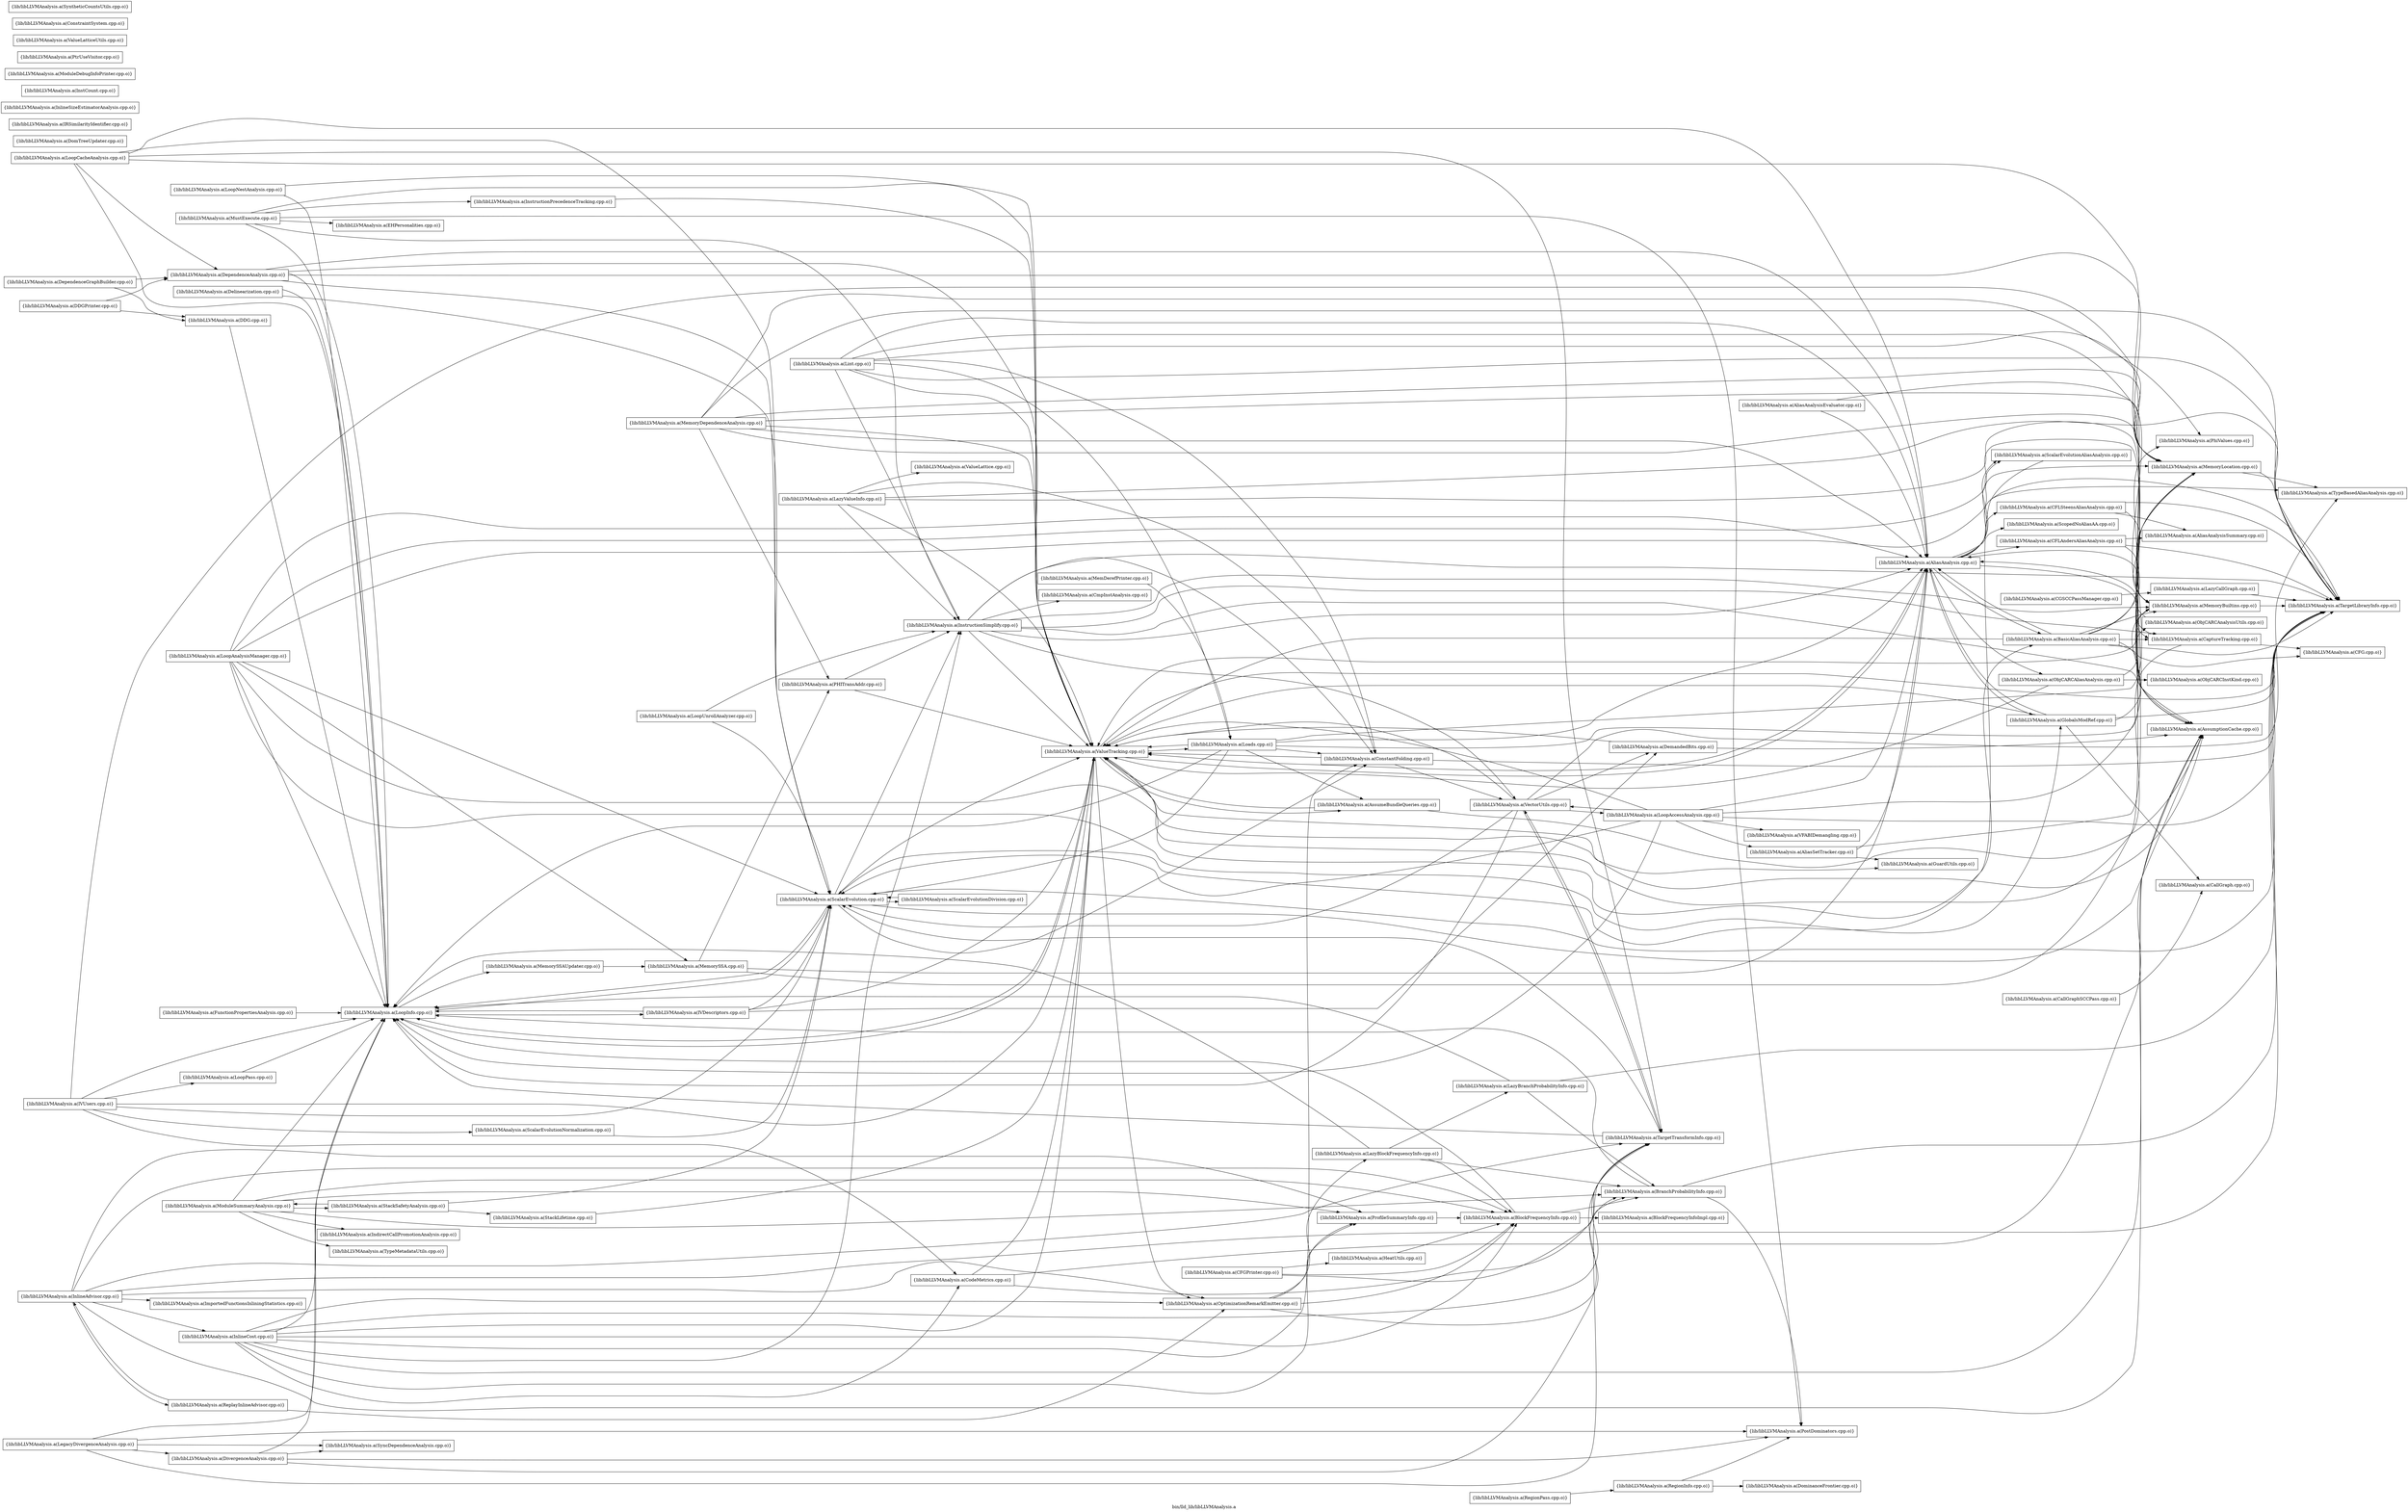 digraph "bin/lld_lib/libLLVMAnalysis.a" {
	label="bin/lld_lib/libLLVMAnalysis.a";
	rankdir=LR;

	Node0x55b49036cf88 [shape=record,shape=box,group=0,label="{lib/libLLVMAnalysis.a(EHPersonalities.cpp.o)}"];
	Node0x55b49036eec8 [shape=record,shape=box,group=0,label="{lib/libLLVMAnalysis.a(VectorUtils.cpp.o)}"];
	Node0x55b49036eec8 -> Node0x55b49036c8f8;
	Node0x55b49036eec8 -> Node0x55b490356be8;
	Node0x55b49036eec8 -> Node0x55b490358e98;
	Node0x55b49036eec8 -> Node0x55b490369608;
	Node0x55b49036eec8 -> Node0x55b490362858;
	Node0x55b49036eec8 -> Node0x55b490363578;
	Node0x55b49036eec8 -> Node0x55b490377848;
	Node0x55b490362858 [shape=record,shape=box,group=0,label="{lib/libLLVMAnalysis.a(TargetTransformInfo.cpp.o)}"];
	Node0x55b490362858 -> Node0x55b490358e98;
	Node0x55b490362858 -> Node0x55b490369608;
	Node0x55b490362858 -> Node0x55b49036eec8;
	Node0x55b490377848 [shape=record,shape=box,group=0,label="{lib/libLLVMAnalysis.a(ValueTracking.cpp.o)}"];
	Node0x55b490377848 -> Node0x55b490366a48;
	Node0x55b490377848 -> Node0x55b490368488;
	Node0x55b490377848 -> Node0x55b490368848;
	Node0x55b490377848 -> Node0x55b490369298;
	Node0x55b490377848 -> Node0x55b490356af8;
	Node0x55b490377848 -> Node0x55b490358e98;
	Node0x55b490377848 -> Node0x55b49035b7d8;
	Node0x55b490377848 -> Node0x55b490361e58;
	Node0x55b49035eb18 [shape=record,shape=box,group=0,label="{lib/libLLVMAnalysis.a(ProfileSummaryInfo.cpp.o)}"];
	Node0x55b49035eb18 -> Node0x55b490369748;
	Node0x55b490366a48 [shape=record,shape=box,group=0,label="{lib/libLLVMAnalysis.a(AliasAnalysis.cpp.o)}"];
	Node0x55b490366a48 -> Node0x55b490368fc8;
	Node0x55b490366a48 -> Node0x55b490358c18;
	Node0x55b490366a48 -> Node0x55b490370e08;
	Node0x55b490366a48 -> Node0x55b4903729d8;
	Node0x55b490366a48 -> Node0x55b49036a008;
	Node0x55b490366a48 -> Node0x55b49035c868;
	Node0x55b490366a48 -> Node0x55b49035f3d8;
	Node0x55b490366a48 -> Node0x55b490369d88;
	Node0x55b490366a48 -> Node0x55b490361e58;
	Node0x55b490366a48 -> Node0x55b490363578;
	Node0x55b490366a48 -> Node0x55b4903639d8;
	Node0x55b490366a48 -> Node0x55b490377848;
	Node0x55b49036dd98 [shape=record,shape=box,group=0,label="{lib/libLLVMAnalysis.a(DomTreeUpdater.cpp.o)}"];
	Node0x55b490358e98 [shape=record,shape=box,group=0,label="{lib/libLLVMAnalysis.a(LoopInfo.cpp.o)}"];
	Node0x55b490358e98 -> Node0x55b49036aaa8;
	Node0x55b490358e98 -> Node0x55b490362678;
	Node0x55b490358e98 -> Node0x55b490369608;
	Node0x55b490358e98 -> Node0x55b490377848;
	Node0x55b490369608 [shape=record,shape=box,group=0,label="{lib/libLLVMAnalysis.a(ScalarEvolution.cpp.o)}"];
	Node0x55b490369608 -> Node0x55b490368848;
	Node0x55b490369608 -> Node0x55b49036a378;
	Node0x55b490369608 -> Node0x55b490363a78;
	Node0x55b490369608 -> Node0x55b490358e98;
	Node0x55b490369608 -> Node0x55b49035a388;
	Node0x55b490369608 -> Node0x55b490361e58;
	Node0x55b490369608 -> Node0x55b490377848;
	Node0x55b49036a378 [shape=record,shape=box,group=0,label="{lib/libLLVMAnalysis.a(ConstantFolding.cpp.o)}"];
	Node0x55b49036a378 -> Node0x55b490361e58;
	Node0x55b49036a378 -> Node0x55b490377848;
	Node0x55b49036a378 -> Node0x55b49036eec8;
	Node0x55b490369748 [shape=record,shape=box,group=0,label="{lib/libLLVMAnalysis.a(BlockFrequencyInfo.cpp.o)}"];
	Node0x55b490369748 -> Node0x55b49035a298;
	Node0x55b490369748 -> Node0x55b4903599d8;
	Node0x55b490369748 -> Node0x55b490358e98;
	Node0x55b4903599d8 [shape=record,shape=box,group=0,label="{lib/libLLVMAnalysis.a(BranchProbabilityInfo.cpp.o)}"];
	Node0x55b4903599d8 -> Node0x55b490358e98;
	Node0x55b4903599d8 -> Node0x55b49035cb38;
	Node0x55b4903599d8 -> Node0x55b490361e58;
	Node0x55b49035b7d8 [shape=record,shape=box,group=0,label="{lib/libLLVMAnalysis.a(OptimizationRemarkEmitter.cpp.o)}"];
	Node0x55b49035b7d8 -> Node0x55b490369748;
	Node0x55b49035b7d8 -> Node0x55b4903599d8;
	Node0x55b49035b7d8 -> Node0x55b490362b78;
	Node0x55b49035b7d8 -> Node0x55b49035eb18;
	Node0x55b490363578 [shape=record,shape=box,group=0,label="{lib/libLLVMAnalysis.a(TypeBasedAliasAnalysis.cpp.o)}"];
	Node0x55b490362b78 [shape=record,shape=box,group=0,label="{lib/libLLVMAnalysis.a(LazyBlockFrequencyInfo.cpp.o)}"];
	Node0x55b490362b78 -> Node0x55b490369748;
	Node0x55b490362b78 -> Node0x55b4903599d8;
	Node0x55b490362b78 -> Node0x55b490363758;
	Node0x55b490362b78 -> Node0x55b490358e98;
	Node0x55b490361e58 [shape=record,shape=box,group=0,label="{lib/libLLVMAnalysis.a(TargetLibraryInfo.cpp.o)}"];
	Node0x55b490355c48 [shape=record,shape=box,group=0,label="{lib/libLLVMAnalysis.a(LegacyDivergenceAnalysis.cpp.o)}"];
	Node0x55b490355c48 -> Node0x55b49036dcf8;
	Node0x55b490355c48 -> Node0x55b490358e98;
	Node0x55b490355c48 -> Node0x55b49035cb38;
	Node0x55b490355c48 -> Node0x55b49035c2c8;
	Node0x55b490355c48 -> Node0x55b490362858;
	Node0x55b490359488 [shape=record,shape=box,group=0,label="{lib/libLLVMAnalysis.a(CFG.cpp.o)}"];
	Node0x55b49035bb48 [shape=record,shape=box,group=0,label="{lib/libLLVMAnalysis.a(StackSafetyAnalysis.cpp.o)}"];
	Node0x55b49035bb48 -> Node0x55b490363398;
	Node0x55b49035bb48 -> Node0x55b490369608;
	Node0x55b49035bb48 -> Node0x55b49035bd28;
	Node0x55b490363398 [shape=record,shape=box,group=0,label="{lib/libLLVMAnalysis.a(ModuleSummaryAnalysis.cpp.o)}"];
	Node0x55b490363398 -> Node0x55b490369748;
	Node0x55b490363398 -> Node0x55b4903599d8;
	Node0x55b490363398 -> Node0x55b490361818;
	Node0x55b490363398 -> Node0x55b490358e98;
	Node0x55b490363398 -> Node0x55b49035eb18;
	Node0x55b490363398 -> Node0x55b49035bb48;
	Node0x55b490363398 -> Node0x55b490364018;
	Node0x55b49035a298 [shape=record,shape=box,group=0,label="{lib/libLLVMAnalysis.a(BlockFrequencyInfoImpl.cpp.o)}"];
	Node0x55b490368fc8 [shape=record,shape=box,group=0,label="{lib/libLLVMAnalysis.a(BasicAliasAnalysis.cpp.o)}"];
	Node0x55b490368fc8 -> Node0x55b490366a48;
	Node0x55b490368fc8 -> Node0x55b490368848;
	Node0x55b490368fc8 -> Node0x55b490359488;
	Node0x55b490368fc8 -> Node0x55b4903729d8;
	Node0x55b490368fc8 -> Node0x55b49035bdc8;
	Node0x55b490368fc8 -> Node0x55b49035c868;
	Node0x55b490368fc8 -> Node0x55b49035d308;
	Node0x55b490368fc8 -> Node0x55b490361e58;
	Node0x55b490368fc8 -> Node0x55b490377848;
	Node0x55b49036dc08 [shape=record,shape=box,group=0,label="{lib/libLLVMAnalysis.a(DominanceFrontier.cpp.o)}"];
	Node0x55b49036a008 [shape=record,shape=box,group=0,label="{lib/libLLVMAnalysis.a(GlobalsModRef.cpp.o)}"];
	Node0x55b49036a008 -> Node0x55b490366a48;
	Node0x55b49036a008 -> Node0x55b490371c18;
	Node0x55b49036a008 -> Node0x55b49035bdc8;
	Node0x55b49036a008 -> Node0x55b490361e58;
	Node0x55b49036a008 -> Node0x55b490377848;
	Node0x55b4903677b8 [shape=record,shape=box,group=0,label="{lib/libLLVMAnalysis.a(IVUsers.cpp.o)}"];
	Node0x55b4903677b8 -> Node0x55b490368848;
	Node0x55b4903677b8 -> Node0x55b49035e898;
	Node0x55b4903677b8 -> Node0x55b490358e98;
	Node0x55b4903677b8 -> Node0x55b490359d98;
	Node0x55b4903677b8 -> Node0x55b490369608;
	Node0x55b4903677b8 -> Node0x55b49035b648;
	Node0x55b4903677b8 -> Node0x55b490377848;
	Node0x55b49035c098 [shape=record,shape=box,group=0,label="{lib/libLLVMAnalysis.a(MemoryDependenceAnalysis.cpp.o)}"];
	Node0x55b49035c098 -> Node0x55b490366a48;
	Node0x55b49035c098 -> Node0x55b490368848;
	Node0x55b49035c098 -> Node0x55b49035bdc8;
	Node0x55b49035c098 -> Node0x55b49035c868;
	Node0x55b49035c098 -> Node0x55b49035d8a8;
	Node0x55b49035c098 -> Node0x55b49035d308;
	Node0x55b49035c098 -> Node0x55b490361e58;
	Node0x55b49035c098 -> Node0x55b490377848;
	Node0x55b490369d88 [shape=record,shape=box,group=0,label="{lib/libLLVMAnalysis.a(ScalarEvolutionAliasAnalysis.cpp.o)}"];
	Node0x55b490369d88 -> Node0x55b490369608;
	Node0x55b490356af8 [shape=record,shape=box,group=0,label="{lib/libLLVMAnalysis.a(Loads.cpp.o)}"];
	Node0x55b490356af8 -> Node0x55b490366a48;
	Node0x55b490356af8 -> Node0x55b490368488;
	Node0x55b490356af8 -> Node0x55b49036a378;
	Node0x55b490356af8 -> Node0x55b490358e98;
	Node0x55b490356af8 -> Node0x55b49035bdc8;
	Node0x55b490356af8 -> Node0x55b49035c868;
	Node0x55b490356af8 -> Node0x55b490369608;
	Node0x55b490356af8 -> Node0x55b490377848;
	Node0x55b49035c868 [shape=record,shape=box,group=0,label="{lib/libLLVMAnalysis.a(MemoryLocation.cpp.o)}"];
	Node0x55b49035c868 -> Node0x55b490361e58;
	Node0x55b49035c868 -> Node0x55b490363578;
	Node0x55b490358c18 [shape=record,shape=box,group=0,label="{lib/libLLVMAnalysis.a(CFLAndersAliasAnalysis.cpp.o)}"];
	Node0x55b490358c18 -> Node0x55b490357e58;
	Node0x55b490358c18 -> Node0x55b49035bdc8;
	Node0x55b490358c18 -> Node0x55b490361e58;
	Node0x55b490370e08 [shape=record,shape=box,group=0,label="{lib/libLLVMAnalysis.a(CFLSteensAliasAnalysis.cpp.o)}"];
	Node0x55b490370e08 -> Node0x55b490357e58;
	Node0x55b490370e08 -> Node0x55b49035bdc8;
	Node0x55b490370e08 -> Node0x55b490361e58;
	Node0x55b490372438 [shape=record,shape=box,group=0,label="{lib/libLLVMAnalysis.a(CallGraphSCCPass.cpp.o)}"];
	Node0x55b490372438 -> Node0x55b490371c18;
	Node0x55b4903639d8 [shape=record,shape=box,group=0,label="{lib/libLLVMAnalysis.a(ScopedNoAliasAA.cpp.o)}"];
	Node0x55b490363a78 [shape=record,shape=box,group=0,label="{lib/libLLVMAnalysis.a(InstructionSimplify.cpp.o)}"];
	Node0x55b490363a78 -> Node0x55b490366a48;
	Node0x55b490363a78 -> Node0x55b490368848;
	Node0x55b490363a78 -> Node0x55b4903729d8;
	Node0x55b490363a78 -> Node0x55b49035efc8;
	Node0x55b490363a78 -> Node0x55b49036a378;
	Node0x55b490363a78 -> Node0x55b49035bdc8;
	Node0x55b490363a78 -> Node0x55b490361e58;
	Node0x55b490363a78 -> Node0x55b490377848;
	Node0x55b490363a78 -> Node0x55b49036eec8;
	Node0x55b490368848 [shape=record,shape=box,group=0,label="{lib/libLLVMAnalysis.a(AssumptionCache.cpp.o)}"];
	Node0x55b490362498 [shape=record,shape=box,group=0,label="{lib/libLLVMAnalysis.a(MemorySSA.cpp.o)}"];
	Node0x55b490362498 -> Node0x55b490366a48;
	Node0x55b490362498 -> Node0x55b49035c868;
	Node0x55b490362498 -> Node0x55b49035d8a8;
	Node0x55b490362678 [shape=record,shape=box,group=0,label="{lib/libLLVMAnalysis.a(MemorySSAUpdater.cpp.o)}"];
	Node0x55b490362678 -> Node0x55b490362498;
	Node0x55b4903606e8 [shape=record,shape=box,group=0,label="{lib/libLLVMAnalysis.a(ObjCARCInstKind.cpp.o)}"];
	Node0x55b490361548 [shape=record,shape=box,group=0,label="{lib/libLLVMAnalysis.a(InlineCost.cpp.o)}"];
	Node0x55b490361548 -> Node0x55b490368848;
	Node0x55b490361548 -> Node0x55b490369748;
	Node0x55b490361548 -> Node0x55b49035e898;
	Node0x55b490361548 -> Node0x55b49036a378;
	Node0x55b490361548 -> Node0x55b490363a78;
	Node0x55b490361548 -> Node0x55b490358e98;
	Node0x55b490361548 -> Node0x55b49035b7d8;
	Node0x55b490361548 -> Node0x55b49035eb18;
	Node0x55b490361548 -> Node0x55b490362858;
	Node0x55b490361548 -> Node0x55b490377848;
	Node0x55b49035bd28 [shape=record,shape=box,group=0,label="{lib/libLLVMAnalysis.a(StackLifetime.cpp.o)}"];
	Node0x55b49035bd28 -> Node0x55b490377848;
	Node0x55b49036c8f8 [shape=record,shape=box,group=0,label="{lib/libLLVMAnalysis.a(DemandedBits.cpp.o)}"];
	Node0x55b49036c8f8 -> Node0x55b490368848;
	Node0x55b49036c8f8 -> Node0x55b490377848;
	Node0x55b490356be8 [shape=record,shape=box,group=0,label="{lib/libLLVMAnalysis.a(LoopAccessAnalysis.cpp.o)}"];
	Node0x55b490356be8 -> Node0x55b490366a48;
	Node0x55b490356be8 -> Node0x55b490369158;
	Node0x55b490356be8 -> Node0x55b490358e98;
	Node0x55b490356be8 -> Node0x55b49035c868;
	Node0x55b490356be8 -> Node0x55b490369608;
	Node0x55b490356be8 -> Node0x55b490361e58;
	Node0x55b490356be8 -> Node0x55b490377848;
	Node0x55b490356be8 -> Node0x55b49036eec8;
	Node0x55b490356be8 -> Node0x55b49036e798;
	Node0x55b490366f98 [shape=record,shape=box,group=0,label="{lib/libLLVMAnalysis.a(AliasAnalysisEvaluator.cpp.o)}"];
	Node0x55b490366f98 -> Node0x55b490366a48;
	Node0x55b490366f98 -> Node0x55b49035c868;
	Node0x55b490369158 [shape=record,shape=box,group=0,label="{lib/libLLVMAnalysis.a(AliasSetTracker.cpp.o)}"];
	Node0x55b490369158 -> Node0x55b490366a48;
	Node0x55b490369158 -> Node0x55b490369298;
	Node0x55b490369158 -> Node0x55b49035c868;
	Node0x55b49035b198 [shape=record,shape=box,group=0,label="{lib/libLLVMAnalysis.a(CFGPrinter.cpp.o)}"];
	Node0x55b49035b198 -> Node0x55b490369748;
	Node0x55b49035b198 -> Node0x55b4903599d8;
	Node0x55b49035b198 -> Node0x55b49036b908;
	Node0x55b490371588 [shape=record,shape=box,group=0,label="{lib/libLLVMAnalysis.a(CGSCCPassManager.cpp.o)}"];
	Node0x55b490371588 -> Node0x55b4903624e8;
	Node0x55b490371c18 [shape=record,shape=box,group=0,label="{lib/libLLVMAnalysis.a(CallGraph.cpp.o)}"];
	Node0x55b4903696a8 [shape=record,shape=box,group=0,label="{lib/libLLVMAnalysis.a(DDG.cpp.o)}"];
	Node0x55b4903696a8 -> Node0x55b490358e98;
	Node0x55b49036b278 [shape=record,shape=box,group=0,label="{lib/libLLVMAnalysis.a(DDGPrinter.cpp.o)}"];
	Node0x55b49036b278 -> Node0x55b4903696a8;
	Node0x55b49036b278 -> Node0x55b49036bc28;
	Node0x55b49036adc8 [shape=record,shape=box,group=0,label="{lib/libLLVMAnalysis.a(Delinearization.cpp.o)}"];
	Node0x55b49036adc8 -> Node0x55b490358e98;
	Node0x55b49036adc8 -> Node0x55b490369608;
	Node0x55b49036bc28 [shape=record,shape=box,group=0,label="{lib/libLLVMAnalysis.a(DependenceAnalysis.cpp.o)}"];
	Node0x55b49036bc28 -> Node0x55b490366a48;
	Node0x55b49036bc28 -> Node0x55b490358e98;
	Node0x55b49036bc28 -> Node0x55b49035c868;
	Node0x55b49036bc28 -> Node0x55b490369608;
	Node0x55b49036bc28 -> Node0x55b490377848;
	Node0x55b49036dcf8 [shape=record,shape=box,group=0,label="{lib/libLLVMAnalysis.a(DivergenceAnalysis.cpp.o)}"];
	Node0x55b49036dcf8 -> Node0x55b490358e98;
	Node0x55b49036dcf8 -> Node0x55b49035cb38;
	Node0x55b49036dcf8 -> Node0x55b49035c2c8;
	Node0x55b49036dcf8 -> Node0x55b490362858;
	Node0x55b49036a288 [shape=record,shape=box,group=0,label="{lib/libLLVMAnalysis.a(FunctionPropertiesAnalysis.cpp.o)}"];
	Node0x55b49036a288 -> Node0x55b490358e98;
	Node0x55b49036ad28 [shape=record,shape=box,group=0,label="{lib/libLLVMAnalysis.a(IRSimilarityIdentifier.cpp.o)}"];
	Node0x55b490360be8 [shape=record,shape=box,group=0,label="{lib/libLLVMAnalysis.a(InlineAdvisor.cpp.o)}"];
	Node0x55b490360be8 -> Node0x55b490368848;
	Node0x55b490360be8 -> Node0x55b490369748;
	Node0x55b490360be8 -> Node0x55b4903671c8;
	Node0x55b490360be8 -> Node0x55b490361548;
	Node0x55b490360be8 -> Node0x55b49035b7d8;
	Node0x55b490360be8 -> Node0x55b49035eb18;
	Node0x55b490360be8 -> Node0x55b49036b688;
	Node0x55b490360be8 -> Node0x55b490361e58;
	Node0x55b490360be8 -> Node0x55b490362858;
	Node0x55b490360648 [shape=record,shape=box,group=0,label="{lib/libLLVMAnalysis.a(InlineSizeEstimatorAnalysis.cpp.o)}"];
	Node0x55b49035f9c8 [shape=record,shape=box,group=0,label="{lib/libLLVMAnalysis.a(InstCount.cpp.o)}"];
	Node0x55b4903624e8 [shape=record,shape=box,group=0,label="{lib/libLLVMAnalysis.a(LazyCallGraph.cpp.o)}"];
	Node0x55b4903624e8 -> Node0x55b490361e58;
	Node0x55b4903622b8 [shape=record,shape=box,group=0,label="{lib/libLLVMAnalysis.a(LazyValueInfo.cpp.o)}"];
	Node0x55b4903622b8 -> Node0x55b490368848;
	Node0x55b4903622b8 -> Node0x55b49036a378;
	Node0x55b4903622b8 -> Node0x55b490363a78;
	Node0x55b4903622b8 -> Node0x55b490361e58;
	Node0x55b4903622b8 -> Node0x55b490377c58;
	Node0x55b4903622b8 -> Node0x55b490377848;
	Node0x55b490355dd8 [shape=record,shape=box,group=0,label="{lib/libLLVMAnalysis.a(Lint.cpp.o)}"];
	Node0x55b490355dd8 -> Node0x55b490366a48;
	Node0x55b490355dd8 -> Node0x55b490368848;
	Node0x55b490355dd8 -> Node0x55b49036a378;
	Node0x55b490355dd8 -> Node0x55b490363a78;
	Node0x55b490355dd8 -> Node0x55b490356af8;
	Node0x55b490355dd8 -> Node0x55b49035c868;
	Node0x55b490355dd8 -> Node0x55b490361e58;
	Node0x55b490355dd8 -> Node0x55b490377848;
	Node0x55b490357868 [shape=record,shape=box,group=0,label="{lib/libLLVMAnalysis.a(LoopAnalysisManager.cpp.o)}"];
	Node0x55b490357868 -> Node0x55b490366a48;
	Node0x55b490357868 -> Node0x55b490368848;
	Node0x55b490357868 -> Node0x55b490368fc8;
	Node0x55b490357868 -> Node0x55b49036a008;
	Node0x55b490357868 -> Node0x55b490358e98;
	Node0x55b490357868 -> Node0x55b490362498;
	Node0x55b490357868 -> Node0x55b490369608;
	Node0x55b490357868 -> Node0x55b490369d88;
	Node0x55b490357f48 [shape=record,shape=box,group=0,label="{lib/libLLVMAnalysis.a(LoopCacheAnalysis.cpp.o)}"];
	Node0x55b490357f48 -> Node0x55b490366a48;
	Node0x55b490357f48 -> Node0x55b49036bc28;
	Node0x55b490357f48 -> Node0x55b490358e98;
	Node0x55b490357f48 -> Node0x55b49035c868;
	Node0x55b490357f48 -> Node0x55b490369608;
	Node0x55b490357f48 -> Node0x55b490362858;
	Node0x55b490358a88 [shape=record,shape=box,group=0,label="{lib/libLLVMAnalysis.a(LoopNestAnalysis.cpp.o)}"];
	Node0x55b490358a88 -> Node0x55b490358e98;
	Node0x55b490358a88 -> Node0x55b490377848;
	Node0x55b490359e88 [shape=record,shape=box,group=0,label="{lib/libLLVMAnalysis.a(MemDerefPrinter.cpp.o)}"];
	Node0x55b490359e88 -> Node0x55b490356af8;
	Node0x55b4903631b8 [shape=record,shape=box,group=0,label="{lib/libLLVMAnalysis.a(ModuleDebugInfoPrinter.cpp.o)}"];
	Node0x55b4903640b8 [shape=record,shape=box,group=0,label="{lib/libLLVMAnalysis.a(MustExecute.cpp.o)}"];
	Node0x55b4903640b8 -> Node0x55b49036cf88;
	Node0x55b4903640b8 -> Node0x55b49035f6f8;
	Node0x55b4903640b8 -> Node0x55b490363a78;
	Node0x55b4903640b8 -> Node0x55b490358e98;
	Node0x55b4903640b8 -> Node0x55b49035cb38;
	Node0x55b4903640b8 -> Node0x55b490377848;
	Node0x55b49035f3d8 [shape=record,shape=box,group=0,label="{lib/libLLVMAnalysis.a(ObjCARCAliasAnalysis.cpp.o)}"];
	Node0x55b49035f3d8 -> Node0x55b49035fd38;
	Node0x55b49035f3d8 -> Node0x55b4903606e8;
	Node0x55b49035f3d8 -> Node0x55b490377848;
	Node0x55b49035d308 [shape=record,shape=box,group=0,label="{lib/libLLVMAnalysis.a(PhiValues.cpp.o)}"];
	Node0x55b49035cb38 [shape=record,shape=box,group=0,label="{lib/libLLVMAnalysis.a(PostDominators.cpp.o)}"];
	Node0x55b49036a8c8 [shape=record,shape=box,group=0,label="{lib/libLLVMAnalysis.a(RegionInfo.cpp.o)}"];
	Node0x55b49036a8c8 -> Node0x55b49036dc08;
	Node0x55b49036a8c8 -> Node0x55b49035cb38;
	Node0x55b49035c2c8 [shape=record,shape=box,group=0,label="{lib/libLLVMAnalysis.a(SyncDependenceAnalysis.cpp.o)}"];
	Node0x55b49035fd38 [shape=record,shape=box,group=0,label="{lib/libLLVMAnalysis.a(ObjCARCAnalysisUtils.cpp.o)}"];
	Node0x55b49035fd38 -> Node0x55b490366a48;
	Node0x55b49035e438 [shape=record,shape=box,group=0,label="{lib/libLLVMAnalysis.a(PtrUseVisitor.cpp.o)}"];
	Node0x55b490368488 [shape=record,shape=box,group=0,label="{lib/libLLVMAnalysis.a(AssumeBundleQueries.cpp.o)}"];
	Node0x55b490368488 -> Node0x55b490368848;
	Node0x55b490368488 -> Node0x55b490377848;
	Node0x55b4903729d8 [shape=record,shape=box,group=0,label="{lib/libLLVMAnalysis.a(CaptureTracking.cpp.o)}"];
	Node0x55b4903729d8 -> Node0x55b490366a48;
	Node0x55b4903729d8 -> Node0x55b490359488;
	Node0x55b4903729d8 -> Node0x55b490377848;
	Node0x55b49035bdc8 [shape=record,shape=box,group=0,label="{lib/libLLVMAnalysis.a(MemoryBuiltins.cpp.o)}"];
	Node0x55b49035bdc8 -> Node0x55b490361e58;
	Node0x55b49035bdc8 -> Node0x55b490377848;
	Node0x55b490377078 [shape=record,shape=box,group=0,label="{lib/libLLVMAnalysis.a(ValueLatticeUtils.cpp.o)}"];
	Node0x55b490364018 [shape=record,shape=box,group=0,label="{lib/libLLVMAnalysis.a(TypeMetadataUtils.cpp.o)}"];
	Node0x55b4903671c8 [shape=record,shape=box,group=0,label="{lib/libLLVMAnalysis.a(ImportedFunctionsInliningStatistics.cpp.o)}"];
	Node0x55b49036b688 [shape=record,shape=box,group=0,label="{lib/libLLVMAnalysis.a(ReplayInlineAdvisor.cpp.o)}"];
	Node0x55b49036b688 -> Node0x55b490360be8;
	Node0x55b49036b688 -> Node0x55b49035b7d8;
	Node0x55b49036ba48 [shape=record,shape=box,group=0,label="{lib/libLLVMAnalysis.a(ConstraintSystem.cpp.o)}"];
	Node0x55b49035d8a8 [shape=record,shape=box,group=0,label="{lib/libLLVMAnalysis.a(PHITransAddr.cpp.o)}"];
	Node0x55b49035d8a8 -> Node0x55b490363a78;
	Node0x55b49035d8a8 -> Node0x55b490377848;
	Node0x55b490369298 [shape=record,shape=box,group=0,label="{lib/libLLVMAnalysis.a(GuardUtils.cpp.o)}"];
	Node0x55b490359d98 [shape=record,shape=box,group=0,label="{lib/libLLVMAnalysis.a(LoopPass.cpp.o)}"];
	Node0x55b490359d98 -> Node0x55b490358e98;
	Node0x55b49035f6f8 [shape=record,shape=box,group=0,label="{lib/libLLVMAnalysis.a(InstructionPrecedenceTracking.cpp.o)}"];
	Node0x55b49035f6f8 -> Node0x55b490377848;
	Node0x55b490363758 [shape=record,shape=box,group=0,label="{lib/libLLVMAnalysis.a(LazyBranchProbabilityInfo.cpp.o)}"];
	Node0x55b490363758 -> Node0x55b4903599d8;
	Node0x55b490363758 -> Node0x55b490358e98;
	Node0x55b490363758 -> Node0x55b490361e58;
	Node0x55b49035e898 [shape=record,shape=box,group=0,label="{lib/libLLVMAnalysis.a(CodeMetrics.cpp.o)}"];
	Node0x55b49035e898 -> Node0x55b490368848;
	Node0x55b49035e898 -> Node0x55b490362858;
	Node0x55b49035e898 -> Node0x55b490377848;
	Node0x55b49035efc8 [shape=record,shape=box,group=0,label="{lib/libLLVMAnalysis.a(CmpInstAnalysis.cpp.o)}"];
	Node0x55b49036aaa8 [shape=record,shape=box,group=0,label="{lib/libLLVMAnalysis.a(IVDescriptors.cpp.o)}"];
	Node0x55b49036aaa8 -> Node0x55b49036c8f8;
	Node0x55b49036aaa8 -> Node0x55b490358e98;
	Node0x55b49036aaa8 -> Node0x55b490369608;
	Node0x55b49036aaa8 -> Node0x55b490377848;
	Node0x55b49035b648 [shape=record,shape=box,group=0,label="{lib/libLLVMAnalysis.a(ScalarEvolutionNormalization.cpp.o)}"];
	Node0x55b49035b648 -> Node0x55b490369608;
	Node0x55b49035d4e8 [shape=record,shape=box,group=0,label="{lib/libLLVMAnalysis.a(LoopUnrollAnalyzer.cpp.o)}"];
	Node0x55b49035d4e8 -> Node0x55b490363a78;
	Node0x55b49035d4e8 -> Node0x55b490369608;
	Node0x55b49036af08 [shape=record,shape=box,group=0,label="{lib/libLLVMAnalysis.a(RegionPass.cpp.o)}"];
	Node0x55b49036af08 -> Node0x55b49036a8c8;
	Node0x55b49036e798 [shape=record,shape=box,group=0,label="{lib/libLLVMAnalysis.a(VFABIDemangling.cpp.o)}"];
	Node0x55b490361818 [shape=record,shape=box,group=0,label="{lib/libLLVMAnalysis.a(IndirectCallPromotionAnalysis.cpp.o)}"];
	Node0x55b49036b908 [shape=record,shape=box,group=0,label="{lib/libLLVMAnalysis.a(HeatUtils.cpp.o)}"];
	Node0x55b49036b908 -> Node0x55b490369748;
	Node0x55b490357e58 [shape=record,shape=box,group=0,label="{lib/libLLVMAnalysis.a(AliasAnalysisSummary.cpp.o)}"];
	Node0x55b49036c038 [shape=record,shape=box,group=0,label="{lib/libLLVMAnalysis.a(DependenceGraphBuilder.cpp.o)}"];
	Node0x55b49036c038 -> Node0x55b4903696a8;
	Node0x55b49036c038 -> Node0x55b49036bc28;
	Node0x55b490377c58 [shape=record,shape=box,group=0,label="{lib/libLLVMAnalysis.a(ValueLattice.cpp.o)}"];
	Node0x55b49035a388 [shape=record,shape=box,group=0,label="{lib/libLLVMAnalysis.a(ScalarEvolutionDivision.cpp.o)}"];
	Node0x55b49035a388 -> Node0x55b490369608;
	Node0x55b4903628f8 [shape=record,shape=box,group=0,label="{lib/libLLVMAnalysis.a(SyntheticCountsUtils.cpp.o)}"];
}
